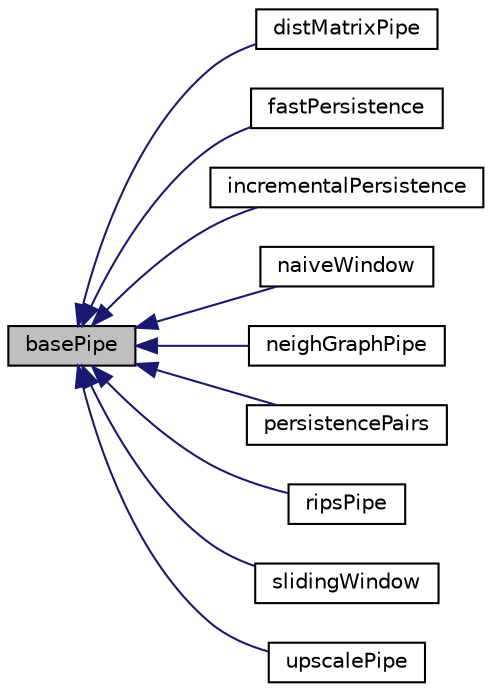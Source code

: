 digraph "basePipe"
{
  edge [fontname="Helvetica",fontsize="10",labelfontname="Helvetica",labelfontsize="10"];
  node [fontname="Helvetica",fontsize="10",shape=record];
  rankdir="LR";
  Node0 [label="basePipe",height=0.2,width=0.4,color="black", fillcolor="grey75", style="filled", fontcolor="black"];
  Node0 -> Node1 [dir="back",color="midnightblue",fontsize="10",style="solid",fontname="Helvetica"];
  Node1 [label="distMatrixPipe",height=0.2,width=0.4,color="black", fillcolor="white", style="filled",URL="$classdistMatrixPipe.html"];
  Node0 -> Node2 [dir="back",color="midnightblue",fontsize="10",style="solid",fontname="Helvetica"];
  Node2 [label="fastPersistence",height=0.2,width=0.4,color="black", fillcolor="white", style="filled",URL="$classfastPersistence.html"];
  Node0 -> Node3 [dir="back",color="midnightblue",fontsize="10",style="solid",fontname="Helvetica"];
  Node3 [label="incrementalPersistence",height=0.2,width=0.4,color="black", fillcolor="white", style="filled",URL="$classincrementalPersistence.html"];
  Node0 -> Node4 [dir="back",color="midnightblue",fontsize="10",style="solid",fontname="Helvetica"];
  Node4 [label="naiveWindow",height=0.2,width=0.4,color="black", fillcolor="white", style="filled",URL="$classnaiveWindow.html"];
  Node0 -> Node5 [dir="back",color="midnightblue",fontsize="10",style="solid",fontname="Helvetica"];
  Node5 [label="neighGraphPipe",height=0.2,width=0.4,color="black", fillcolor="white", style="filled",URL="$classneighGraphPipe.html"];
  Node0 -> Node6 [dir="back",color="midnightblue",fontsize="10",style="solid",fontname="Helvetica"];
  Node6 [label="persistencePairs",height=0.2,width=0.4,color="black", fillcolor="white", style="filled",URL="$classpersistencePairs.html"];
  Node0 -> Node7 [dir="back",color="midnightblue",fontsize="10",style="solid",fontname="Helvetica"];
  Node7 [label="ripsPipe",height=0.2,width=0.4,color="black", fillcolor="white", style="filled",URL="$classripsPipe.html"];
  Node0 -> Node8 [dir="back",color="midnightblue",fontsize="10",style="solid",fontname="Helvetica"];
  Node8 [label="slidingWindow",height=0.2,width=0.4,color="black", fillcolor="white", style="filled",URL="$classslidingWindow.html"];
  Node0 -> Node9 [dir="back",color="midnightblue",fontsize="10",style="solid",fontname="Helvetica"];
  Node9 [label="upscalePipe",height=0.2,width=0.4,color="black", fillcolor="white", style="filled",URL="$classupscalePipe.html"];
}
